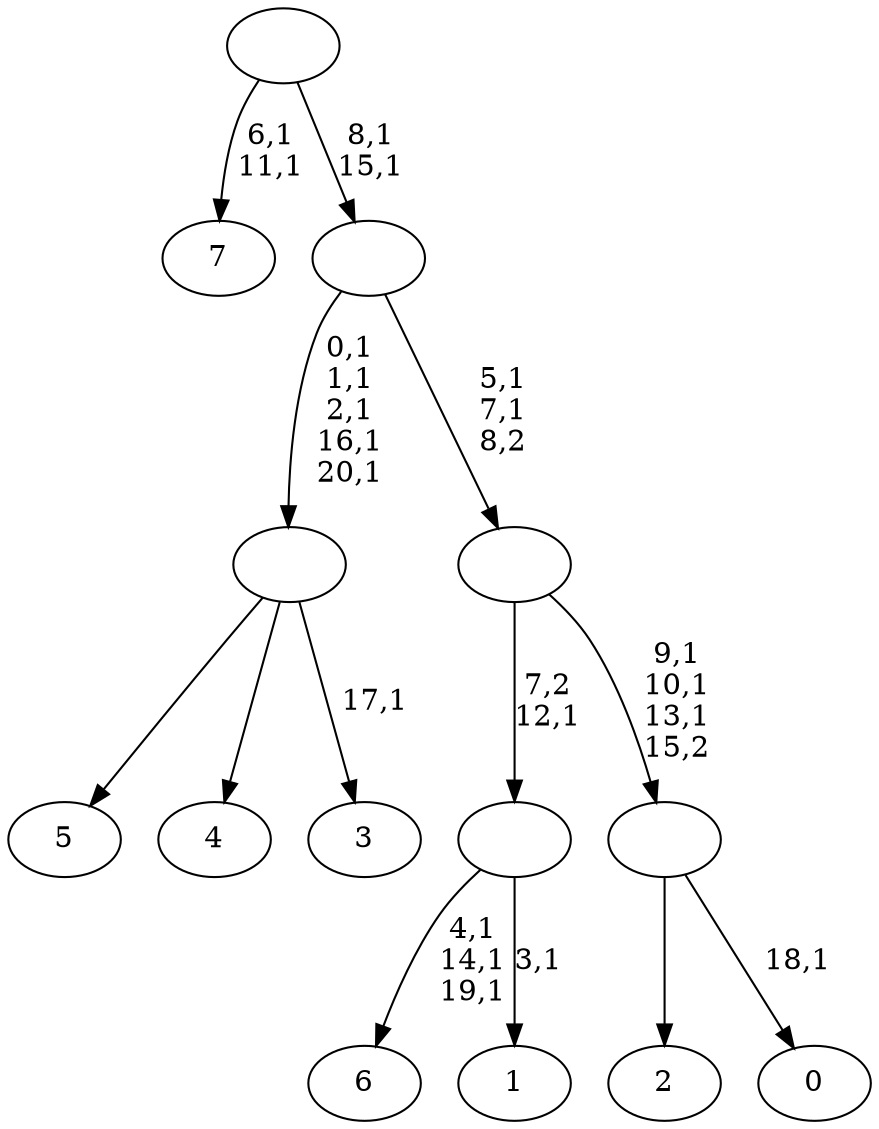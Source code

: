 digraph T {
	29 [label="7"]
	26 [label="6"]
	22 [label="5"]
	21 [label="4"]
	20 [label="3"]
	18 [label=""]
	13 [label="2"]
	12 [label="1"]
	10 [label=""]
	9 [label="0"]
	7 [label=""]
	4 [label=""]
	2 [label=""]
	0 [label=""]
	18 -> 20 [label="17,1"]
	18 -> 22 [label=""]
	18 -> 21 [label=""]
	10 -> 12 [label="3,1"]
	10 -> 26 [label="4,1\n14,1\n19,1"]
	7 -> 9 [label="18,1"]
	7 -> 13 [label=""]
	4 -> 7 [label="9,1\n10,1\n13,1\n15,2"]
	4 -> 10 [label="7,2\n12,1"]
	2 -> 4 [label="5,1\n7,1\n8,2"]
	2 -> 18 [label="0,1\n1,1\n2,1\n16,1\n20,1"]
	0 -> 2 [label="8,1\n15,1"]
	0 -> 29 [label="6,1\n11,1"]
}
